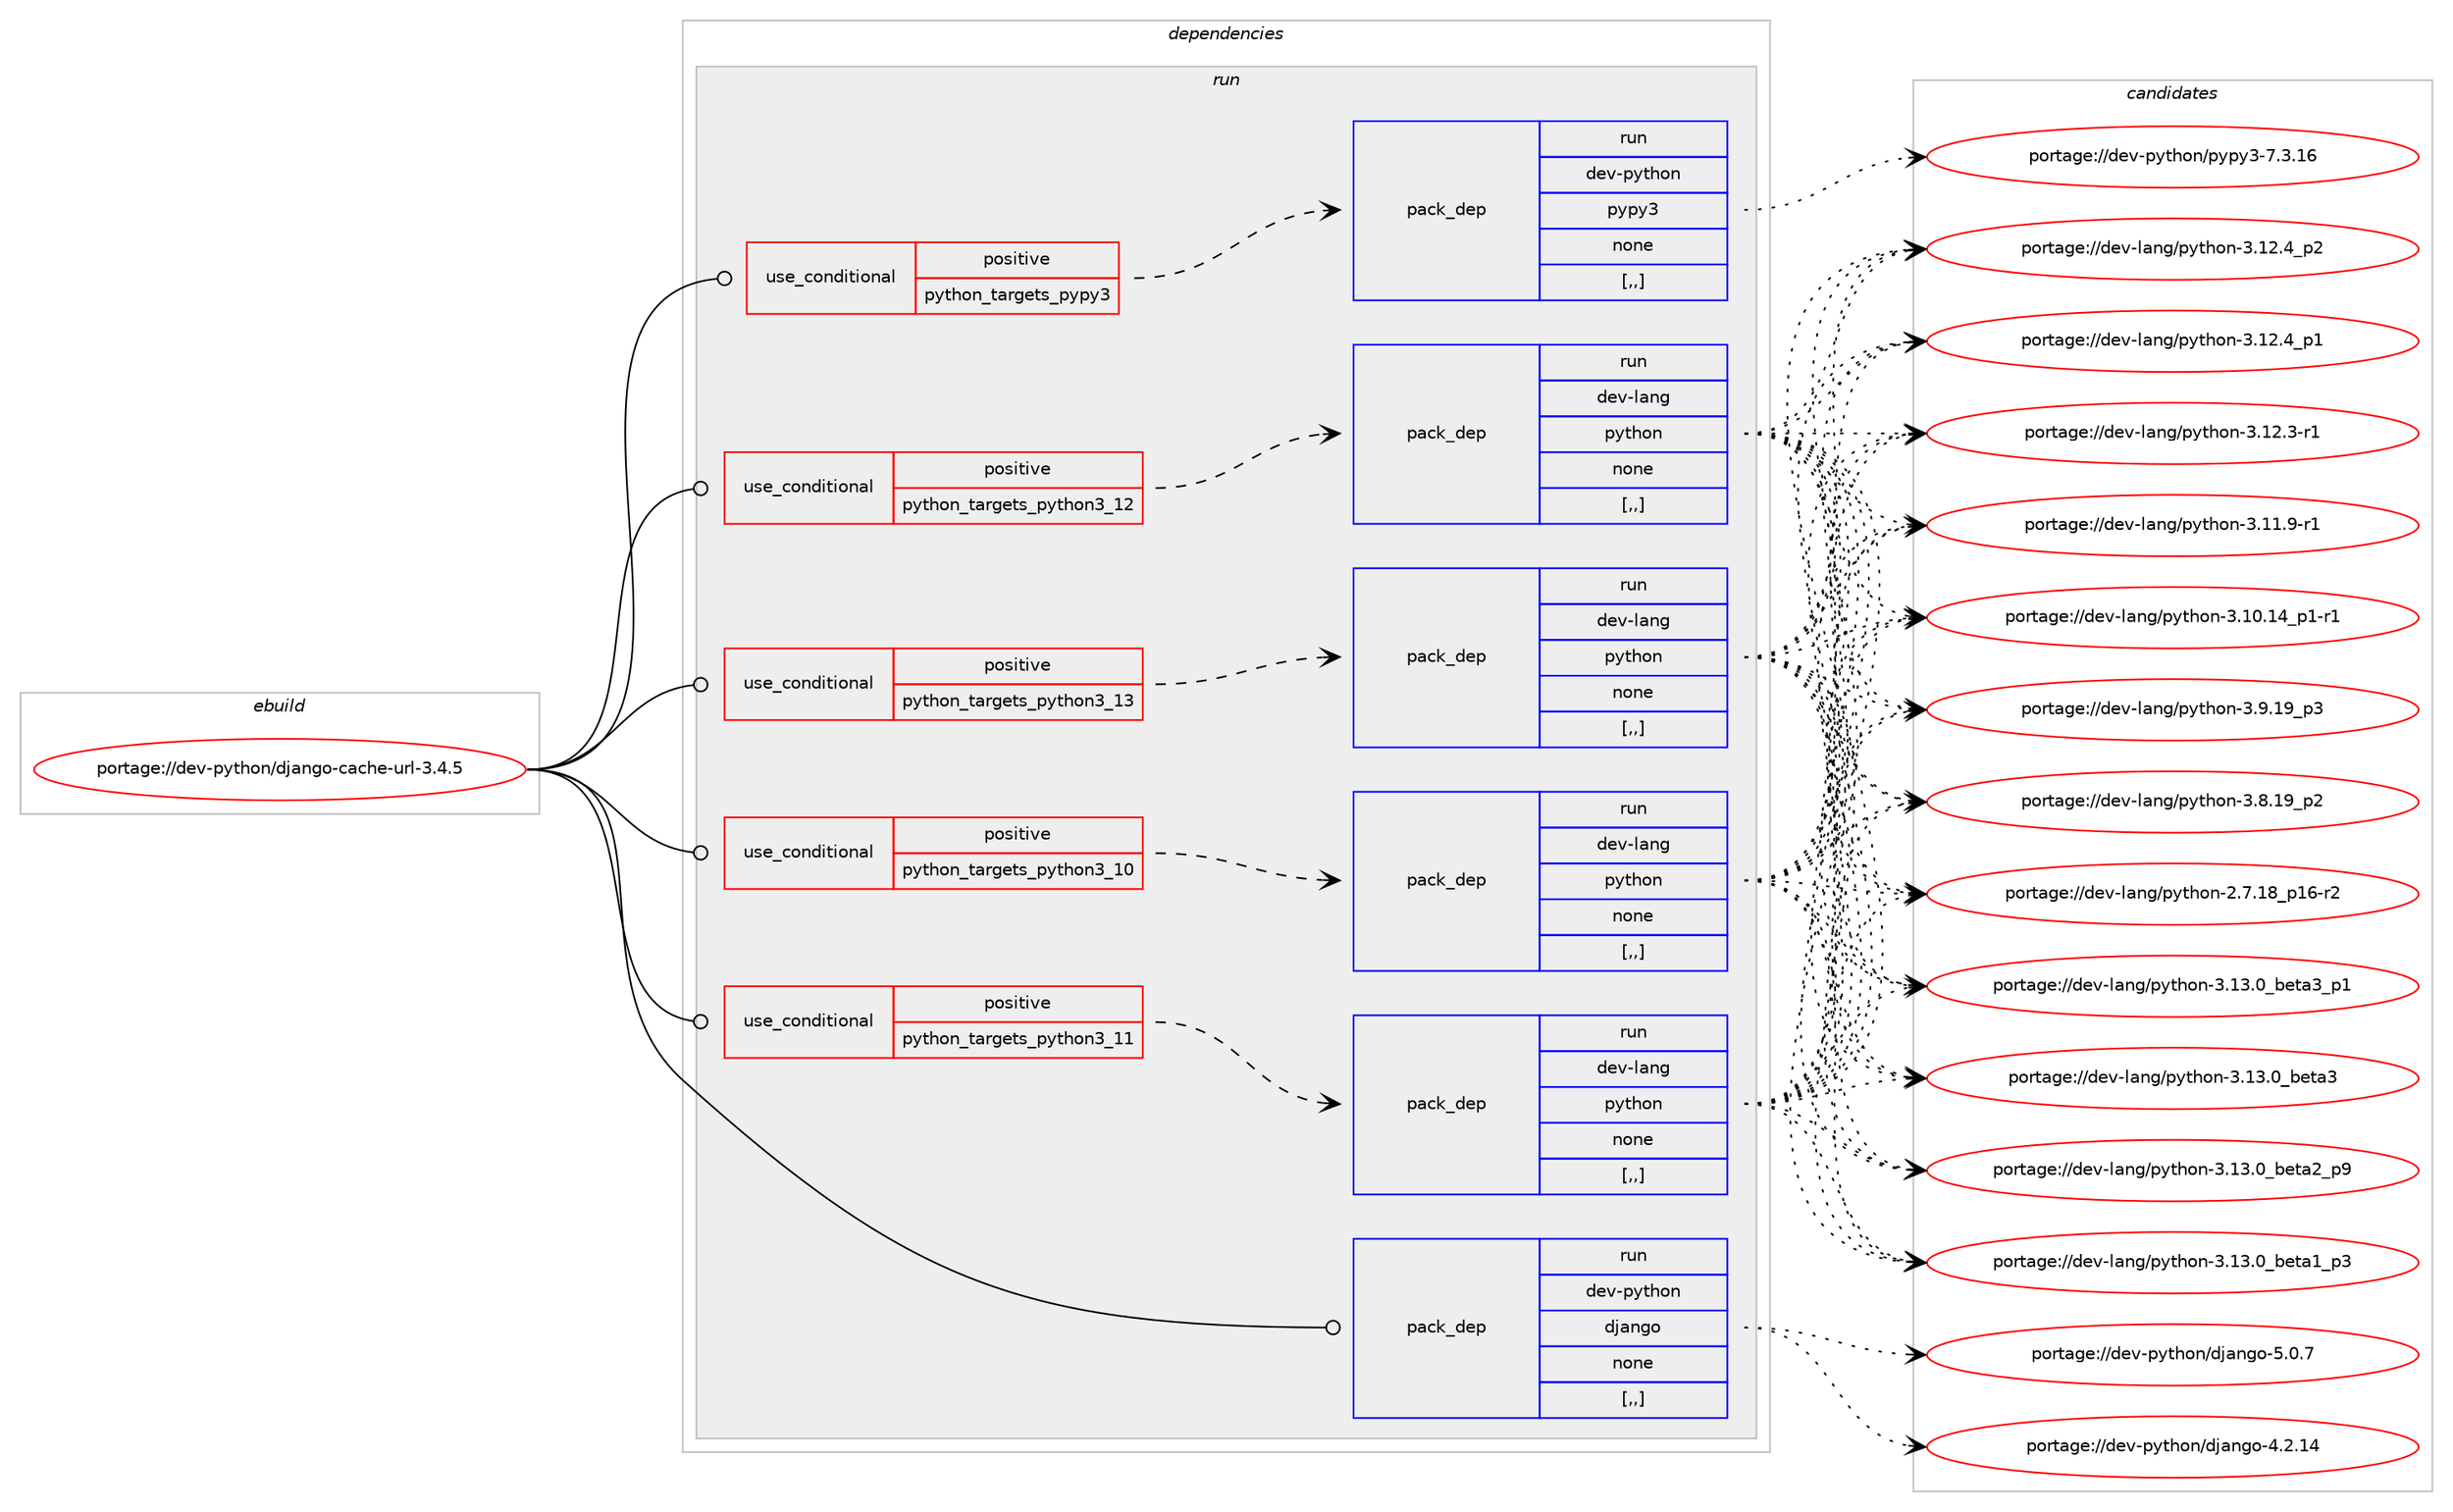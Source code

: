 digraph prolog {

# *************
# Graph options
# *************

newrank=true;
concentrate=true;
compound=true;
graph [rankdir=LR,fontname=Helvetica,fontsize=10,ranksep=1.5];#, ranksep=2.5, nodesep=0.2];
edge  [arrowhead=vee];
node  [fontname=Helvetica,fontsize=10];

# **********
# The ebuild
# **********

subgraph cluster_leftcol {
color=gray;
rank=same;
label=<<i>ebuild</i>>;
id [label="portage://dev-python/django-cache-url-3.4.5", color=red, width=4, href="../dev-python/django-cache-url-3.4.5.svg"];
}

# ****************
# The dependencies
# ****************

subgraph cluster_midcol {
color=gray;
label=<<i>dependencies</i>>;
subgraph cluster_compile {
fillcolor="#eeeeee";
style=filled;
label=<<i>compile</i>>;
}
subgraph cluster_compileandrun {
fillcolor="#eeeeee";
style=filled;
label=<<i>compile and run</i>>;
}
subgraph cluster_run {
fillcolor="#eeeeee";
style=filled;
label=<<i>run</i>>;
subgraph cond31946 {
dependency144038 [label=<<TABLE BORDER="0" CELLBORDER="1" CELLSPACING="0" CELLPADDING="4"><TR><TD ROWSPAN="3" CELLPADDING="10">use_conditional</TD></TR><TR><TD>positive</TD></TR><TR><TD>python_targets_pypy3</TD></TR></TABLE>>, shape=none, color=red];
subgraph pack110860 {
dependency144039 [label=<<TABLE BORDER="0" CELLBORDER="1" CELLSPACING="0" CELLPADDING="4" WIDTH="220"><TR><TD ROWSPAN="6" CELLPADDING="30">pack_dep</TD></TR><TR><TD WIDTH="110">run</TD></TR><TR><TD>dev-python</TD></TR><TR><TD>pypy3</TD></TR><TR><TD>none</TD></TR><TR><TD>[,,]</TD></TR></TABLE>>, shape=none, color=blue];
}
dependency144038:e -> dependency144039:w [weight=20,style="dashed",arrowhead="vee"];
}
id:e -> dependency144038:w [weight=20,style="solid",arrowhead="odot"];
subgraph cond31947 {
dependency144040 [label=<<TABLE BORDER="0" CELLBORDER="1" CELLSPACING="0" CELLPADDING="4"><TR><TD ROWSPAN="3" CELLPADDING="10">use_conditional</TD></TR><TR><TD>positive</TD></TR><TR><TD>python_targets_python3_10</TD></TR></TABLE>>, shape=none, color=red];
subgraph pack110861 {
dependency144041 [label=<<TABLE BORDER="0" CELLBORDER="1" CELLSPACING="0" CELLPADDING="4" WIDTH="220"><TR><TD ROWSPAN="6" CELLPADDING="30">pack_dep</TD></TR><TR><TD WIDTH="110">run</TD></TR><TR><TD>dev-lang</TD></TR><TR><TD>python</TD></TR><TR><TD>none</TD></TR><TR><TD>[,,]</TD></TR></TABLE>>, shape=none, color=blue];
}
dependency144040:e -> dependency144041:w [weight=20,style="dashed",arrowhead="vee"];
}
id:e -> dependency144040:w [weight=20,style="solid",arrowhead="odot"];
subgraph cond31948 {
dependency144042 [label=<<TABLE BORDER="0" CELLBORDER="1" CELLSPACING="0" CELLPADDING="4"><TR><TD ROWSPAN="3" CELLPADDING="10">use_conditional</TD></TR><TR><TD>positive</TD></TR><TR><TD>python_targets_python3_11</TD></TR></TABLE>>, shape=none, color=red];
subgraph pack110862 {
dependency144043 [label=<<TABLE BORDER="0" CELLBORDER="1" CELLSPACING="0" CELLPADDING="4" WIDTH="220"><TR><TD ROWSPAN="6" CELLPADDING="30">pack_dep</TD></TR><TR><TD WIDTH="110">run</TD></TR><TR><TD>dev-lang</TD></TR><TR><TD>python</TD></TR><TR><TD>none</TD></TR><TR><TD>[,,]</TD></TR></TABLE>>, shape=none, color=blue];
}
dependency144042:e -> dependency144043:w [weight=20,style="dashed",arrowhead="vee"];
}
id:e -> dependency144042:w [weight=20,style="solid",arrowhead="odot"];
subgraph cond31949 {
dependency144044 [label=<<TABLE BORDER="0" CELLBORDER="1" CELLSPACING="0" CELLPADDING="4"><TR><TD ROWSPAN="3" CELLPADDING="10">use_conditional</TD></TR><TR><TD>positive</TD></TR><TR><TD>python_targets_python3_12</TD></TR></TABLE>>, shape=none, color=red];
subgraph pack110863 {
dependency144045 [label=<<TABLE BORDER="0" CELLBORDER="1" CELLSPACING="0" CELLPADDING="4" WIDTH="220"><TR><TD ROWSPAN="6" CELLPADDING="30">pack_dep</TD></TR><TR><TD WIDTH="110">run</TD></TR><TR><TD>dev-lang</TD></TR><TR><TD>python</TD></TR><TR><TD>none</TD></TR><TR><TD>[,,]</TD></TR></TABLE>>, shape=none, color=blue];
}
dependency144044:e -> dependency144045:w [weight=20,style="dashed",arrowhead="vee"];
}
id:e -> dependency144044:w [weight=20,style="solid",arrowhead="odot"];
subgraph cond31950 {
dependency144046 [label=<<TABLE BORDER="0" CELLBORDER="1" CELLSPACING="0" CELLPADDING="4"><TR><TD ROWSPAN="3" CELLPADDING="10">use_conditional</TD></TR><TR><TD>positive</TD></TR><TR><TD>python_targets_python3_13</TD></TR></TABLE>>, shape=none, color=red];
subgraph pack110864 {
dependency144047 [label=<<TABLE BORDER="0" CELLBORDER="1" CELLSPACING="0" CELLPADDING="4" WIDTH="220"><TR><TD ROWSPAN="6" CELLPADDING="30">pack_dep</TD></TR><TR><TD WIDTH="110">run</TD></TR><TR><TD>dev-lang</TD></TR><TR><TD>python</TD></TR><TR><TD>none</TD></TR><TR><TD>[,,]</TD></TR></TABLE>>, shape=none, color=blue];
}
dependency144046:e -> dependency144047:w [weight=20,style="dashed",arrowhead="vee"];
}
id:e -> dependency144046:w [weight=20,style="solid",arrowhead="odot"];
subgraph pack110865 {
dependency144048 [label=<<TABLE BORDER="0" CELLBORDER="1" CELLSPACING="0" CELLPADDING="4" WIDTH="220"><TR><TD ROWSPAN="6" CELLPADDING="30">pack_dep</TD></TR><TR><TD WIDTH="110">run</TD></TR><TR><TD>dev-python</TD></TR><TR><TD>django</TD></TR><TR><TD>none</TD></TR><TR><TD>[,,]</TD></TR></TABLE>>, shape=none, color=blue];
}
id:e -> dependency144048:w [weight=20,style="solid",arrowhead="odot"];
}
}

# **************
# The candidates
# **************

subgraph cluster_choices {
rank=same;
color=gray;
label=<<i>candidates</i>>;

subgraph choice110860 {
color=black;
nodesep=1;
choice10010111845112121116104111110471121211121215145554651464954 [label="portage://dev-python/pypy3-7.3.16", color=red, width=4,href="../dev-python/pypy3-7.3.16.svg"];
dependency144039:e -> choice10010111845112121116104111110471121211121215145554651464954:w [style=dotted,weight="100"];
}
subgraph choice110861 {
color=black;
nodesep=1;
choice10010111845108971101034711212111610411111045514649514648959810111697519511249 [label="portage://dev-lang/python-3.13.0_beta3_p1", color=red, width=4,href="../dev-lang/python-3.13.0_beta3_p1.svg"];
choice1001011184510897110103471121211161041111104551464951464895981011169751 [label="portage://dev-lang/python-3.13.0_beta3", color=red, width=4,href="../dev-lang/python-3.13.0_beta3.svg"];
choice10010111845108971101034711212111610411111045514649514648959810111697509511257 [label="portage://dev-lang/python-3.13.0_beta2_p9", color=red, width=4,href="../dev-lang/python-3.13.0_beta2_p9.svg"];
choice10010111845108971101034711212111610411111045514649514648959810111697499511251 [label="portage://dev-lang/python-3.13.0_beta1_p3", color=red, width=4,href="../dev-lang/python-3.13.0_beta1_p3.svg"];
choice100101118451089711010347112121116104111110455146495046529511250 [label="portage://dev-lang/python-3.12.4_p2", color=red, width=4,href="../dev-lang/python-3.12.4_p2.svg"];
choice100101118451089711010347112121116104111110455146495046529511249 [label="portage://dev-lang/python-3.12.4_p1", color=red, width=4,href="../dev-lang/python-3.12.4_p1.svg"];
choice100101118451089711010347112121116104111110455146495046514511449 [label="portage://dev-lang/python-3.12.3-r1", color=red, width=4,href="../dev-lang/python-3.12.3-r1.svg"];
choice100101118451089711010347112121116104111110455146494946574511449 [label="portage://dev-lang/python-3.11.9-r1", color=red, width=4,href="../dev-lang/python-3.11.9-r1.svg"];
choice100101118451089711010347112121116104111110455146494846495295112494511449 [label="portage://dev-lang/python-3.10.14_p1-r1", color=red, width=4,href="../dev-lang/python-3.10.14_p1-r1.svg"];
choice100101118451089711010347112121116104111110455146574649579511251 [label="portage://dev-lang/python-3.9.19_p3", color=red, width=4,href="../dev-lang/python-3.9.19_p3.svg"];
choice100101118451089711010347112121116104111110455146564649579511250 [label="portage://dev-lang/python-3.8.19_p2", color=red, width=4,href="../dev-lang/python-3.8.19_p2.svg"];
choice100101118451089711010347112121116104111110455046554649569511249544511450 [label="portage://dev-lang/python-2.7.18_p16-r2", color=red, width=4,href="../dev-lang/python-2.7.18_p16-r2.svg"];
dependency144041:e -> choice10010111845108971101034711212111610411111045514649514648959810111697519511249:w [style=dotted,weight="100"];
dependency144041:e -> choice1001011184510897110103471121211161041111104551464951464895981011169751:w [style=dotted,weight="100"];
dependency144041:e -> choice10010111845108971101034711212111610411111045514649514648959810111697509511257:w [style=dotted,weight="100"];
dependency144041:e -> choice10010111845108971101034711212111610411111045514649514648959810111697499511251:w [style=dotted,weight="100"];
dependency144041:e -> choice100101118451089711010347112121116104111110455146495046529511250:w [style=dotted,weight="100"];
dependency144041:e -> choice100101118451089711010347112121116104111110455146495046529511249:w [style=dotted,weight="100"];
dependency144041:e -> choice100101118451089711010347112121116104111110455146495046514511449:w [style=dotted,weight="100"];
dependency144041:e -> choice100101118451089711010347112121116104111110455146494946574511449:w [style=dotted,weight="100"];
dependency144041:e -> choice100101118451089711010347112121116104111110455146494846495295112494511449:w [style=dotted,weight="100"];
dependency144041:e -> choice100101118451089711010347112121116104111110455146574649579511251:w [style=dotted,weight="100"];
dependency144041:e -> choice100101118451089711010347112121116104111110455146564649579511250:w [style=dotted,weight="100"];
dependency144041:e -> choice100101118451089711010347112121116104111110455046554649569511249544511450:w [style=dotted,weight="100"];
}
subgraph choice110862 {
color=black;
nodesep=1;
choice10010111845108971101034711212111610411111045514649514648959810111697519511249 [label="portage://dev-lang/python-3.13.0_beta3_p1", color=red, width=4,href="../dev-lang/python-3.13.0_beta3_p1.svg"];
choice1001011184510897110103471121211161041111104551464951464895981011169751 [label="portage://dev-lang/python-3.13.0_beta3", color=red, width=4,href="../dev-lang/python-3.13.0_beta3.svg"];
choice10010111845108971101034711212111610411111045514649514648959810111697509511257 [label="portage://dev-lang/python-3.13.0_beta2_p9", color=red, width=4,href="../dev-lang/python-3.13.0_beta2_p9.svg"];
choice10010111845108971101034711212111610411111045514649514648959810111697499511251 [label="portage://dev-lang/python-3.13.0_beta1_p3", color=red, width=4,href="../dev-lang/python-3.13.0_beta1_p3.svg"];
choice100101118451089711010347112121116104111110455146495046529511250 [label="portage://dev-lang/python-3.12.4_p2", color=red, width=4,href="../dev-lang/python-3.12.4_p2.svg"];
choice100101118451089711010347112121116104111110455146495046529511249 [label="portage://dev-lang/python-3.12.4_p1", color=red, width=4,href="../dev-lang/python-3.12.4_p1.svg"];
choice100101118451089711010347112121116104111110455146495046514511449 [label="portage://dev-lang/python-3.12.3-r1", color=red, width=4,href="../dev-lang/python-3.12.3-r1.svg"];
choice100101118451089711010347112121116104111110455146494946574511449 [label="portage://dev-lang/python-3.11.9-r1", color=red, width=4,href="../dev-lang/python-3.11.9-r1.svg"];
choice100101118451089711010347112121116104111110455146494846495295112494511449 [label="portage://dev-lang/python-3.10.14_p1-r1", color=red, width=4,href="../dev-lang/python-3.10.14_p1-r1.svg"];
choice100101118451089711010347112121116104111110455146574649579511251 [label="portage://dev-lang/python-3.9.19_p3", color=red, width=4,href="../dev-lang/python-3.9.19_p3.svg"];
choice100101118451089711010347112121116104111110455146564649579511250 [label="portage://dev-lang/python-3.8.19_p2", color=red, width=4,href="../dev-lang/python-3.8.19_p2.svg"];
choice100101118451089711010347112121116104111110455046554649569511249544511450 [label="portage://dev-lang/python-2.7.18_p16-r2", color=red, width=4,href="../dev-lang/python-2.7.18_p16-r2.svg"];
dependency144043:e -> choice10010111845108971101034711212111610411111045514649514648959810111697519511249:w [style=dotted,weight="100"];
dependency144043:e -> choice1001011184510897110103471121211161041111104551464951464895981011169751:w [style=dotted,weight="100"];
dependency144043:e -> choice10010111845108971101034711212111610411111045514649514648959810111697509511257:w [style=dotted,weight="100"];
dependency144043:e -> choice10010111845108971101034711212111610411111045514649514648959810111697499511251:w [style=dotted,weight="100"];
dependency144043:e -> choice100101118451089711010347112121116104111110455146495046529511250:w [style=dotted,weight="100"];
dependency144043:e -> choice100101118451089711010347112121116104111110455146495046529511249:w [style=dotted,weight="100"];
dependency144043:e -> choice100101118451089711010347112121116104111110455146495046514511449:w [style=dotted,weight="100"];
dependency144043:e -> choice100101118451089711010347112121116104111110455146494946574511449:w [style=dotted,weight="100"];
dependency144043:e -> choice100101118451089711010347112121116104111110455146494846495295112494511449:w [style=dotted,weight="100"];
dependency144043:e -> choice100101118451089711010347112121116104111110455146574649579511251:w [style=dotted,weight="100"];
dependency144043:e -> choice100101118451089711010347112121116104111110455146564649579511250:w [style=dotted,weight="100"];
dependency144043:e -> choice100101118451089711010347112121116104111110455046554649569511249544511450:w [style=dotted,weight="100"];
}
subgraph choice110863 {
color=black;
nodesep=1;
choice10010111845108971101034711212111610411111045514649514648959810111697519511249 [label="portage://dev-lang/python-3.13.0_beta3_p1", color=red, width=4,href="../dev-lang/python-3.13.0_beta3_p1.svg"];
choice1001011184510897110103471121211161041111104551464951464895981011169751 [label="portage://dev-lang/python-3.13.0_beta3", color=red, width=4,href="../dev-lang/python-3.13.0_beta3.svg"];
choice10010111845108971101034711212111610411111045514649514648959810111697509511257 [label="portage://dev-lang/python-3.13.0_beta2_p9", color=red, width=4,href="../dev-lang/python-3.13.0_beta2_p9.svg"];
choice10010111845108971101034711212111610411111045514649514648959810111697499511251 [label="portage://dev-lang/python-3.13.0_beta1_p3", color=red, width=4,href="../dev-lang/python-3.13.0_beta1_p3.svg"];
choice100101118451089711010347112121116104111110455146495046529511250 [label="portage://dev-lang/python-3.12.4_p2", color=red, width=4,href="../dev-lang/python-3.12.4_p2.svg"];
choice100101118451089711010347112121116104111110455146495046529511249 [label="portage://dev-lang/python-3.12.4_p1", color=red, width=4,href="../dev-lang/python-3.12.4_p1.svg"];
choice100101118451089711010347112121116104111110455146495046514511449 [label="portage://dev-lang/python-3.12.3-r1", color=red, width=4,href="../dev-lang/python-3.12.3-r1.svg"];
choice100101118451089711010347112121116104111110455146494946574511449 [label="portage://dev-lang/python-3.11.9-r1", color=red, width=4,href="../dev-lang/python-3.11.9-r1.svg"];
choice100101118451089711010347112121116104111110455146494846495295112494511449 [label="portage://dev-lang/python-3.10.14_p1-r1", color=red, width=4,href="../dev-lang/python-3.10.14_p1-r1.svg"];
choice100101118451089711010347112121116104111110455146574649579511251 [label="portage://dev-lang/python-3.9.19_p3", color=red, width=4,href="../dev-lang/python-3.9.19_p3.svg"];
choice100101118451089711010347112121116104111110455146564649579511250 [label="portage://dev-lang/python-3.8.19_p2", color=red, width=4,href="../dev-lang/python-3.8.19_p2.svg"];
choice100101118451089711010347112121116104111110455046554649569511249544511450 [label="portage://dev-lang/python-2.7.18_p16-r2", color=red, width=4,href="../dev-lang/python-2.7.18_p16-r2.svg"];
dependency144045:e -> choice10010111845108971101034711212111610411111045514649514648959810111697519511249:w [style=dotted,weight="100"];
dependency144045:e -> choice1001011184510897110103471121211161041111104551464951464895981011169751:w [style=dotted,weight="100"];
dependency144045:e -> choice10010111845108971101034711212111610411111045514649514648959810111697509511257:w [style=dotted,weight="100"];
dependency144045:e -> choice10010111845108971101034711212111610411111045514649514648959810111697499511251:w [style=dotted,weight="100"];
dependency144045:e -> choice100101118451089711010347112121116104111110455146495046529511250:w [style=dotted,weight="100"];
dependency144045:e -> choice100101118451089711010347112121116104111110455146495046529511249:w [style=dotted,weight="100"];
dependency144045:e -> choice100101118451089711010347112121116104111110455146495046514511449:w [style=dotted,weight="100"];
dependency144045:e -> choice100101118451089711010347112121116104111110455146494946574511449:w [style=dotted,weight="100"];
dependency144045:e -> choice100101118451089711010347112121116104111110455146494846495295112494511449:w [style=dotted,weight="100"];
dependency144045:e -> choice100101118451089711010347112121116104111110455146574649579511251:w [style=dotted,weight="100"];
dependency144045:e -> choice100101118451089711010347112121116104111110455146564649579511250:w [style=dotted,weight="100"];
dependency144045:e -> choice100101118451089711010347112121116104111110455046554649569511249544511450:w [style=dotted,weight="100"];
}
subgraph choice110864 {
color=black;
nodesep=1;
choice10010111845108971101034711212111610411111045514649514648959810111697519511249 [label="portage://dev-lang/python-3.13.0_beta3_p1", color=red, width=4,href="../dev-lang/python-3.13.0_beta3_p1.svg"];
choice1001011184510897110103471121211161041111104551464951464895981011169751 [label="portage://dev-lang/python-3.13.0_beta3", color=red, width=4,href="../dev-lang/python-3.13.0_beta3.svg"];
choice10010111845108971101034711212111610411111045514649514648959810111697509511257 [label="portage://dev-lang/python-3.13.0_beta2_p9", color=red, width=4,href="../dev-lang/python-3.13.0_beta2_p9.svg"];
choice10010111845108971101034711212111610411111045514649514648959810111697499511251 [label="portage://dev-lang/python-3.13.0_beta1_p3", color=red, width=4,href="../dev-lang/python-3.13.0_beta1_p3.svg"];
choice100101118451089711010347112121116104111110455146495046529511250 [label="portage://dev-lang/python-3.12.4_p2", color=red, width=4,href="../dev-lang/python-3.12.4_p2.svg"];
choice100101118451089711010347112121116104111110455146495046529511249 [label="portage://dev-lang/python-3.12.4_p1", color=red, width=4,href="../dev-lang/python-3.12.4_p1.svg"];
choice100101118451089711010347112121116104111110455146495046514511449 [label="portage://dev-lang/python-3.12.3-r1", color=red, width=4,href="../dev-lang/python-3.12.3-r1.svg"];
choice100101118451089711010347112121116104111110455146494946574511449 [label="portage://dev-lang/python-3.11.9-r1", color=red, width=4,href="../dev-lang/python-3.11.9-r1.svg"];
choice100101118451089711010347112121116104111110455146494846495295112494511449 [label="portage://dev-lang/python-3.10.14_p1-r1", color=red, width=4,href="../dev-lang/python-3.10.14_p1-r1.svg"];
choice100101118451089711010347112121116104111110455146574649579511251 [label="portage://dev-lang/python-3.9.19_p3", color=red, width=4,href="../dev-lang/python-3.9.19_p3.svg"];
choice100101118451089711010347112121116104111110455146564649579511250 [label="portage://dev-lang/python-3.8.19_p2", color=red, width=4,href="../dev-lang/python-3.8.19_p2.svg"];
choice100101118451089711010347112121116104111110455046554649569511249544511450 [label="portage://dev-lang/python-2.7.18_p16-r2", color=red, width=4,href="../dev-lang/python-2.7.18_p16-r2.svg"];
dependency144047:e -> choice10010111845108971101034711212111610411111045514649514648959810111697519511249:w [style=dotted,weight="100"];
dependency144047:e -> choice1001011184510897110103471121211161041111104551464951464895981011169751:w [style=dotted,weight="100"];
dependency144047:e -> choice10010111845108971101034711212111610411111045514649514648959810111697509511257:w [style=dotted,weight="100"];
dependency144047:e -> choice10010111845108971101034711212111610411111045514649514648959810111697499511251:w [style=dotted,weight="100"];
dependency144047:e -> choice100101118451089711010347112121116104111110455146495046529511250:w [style=dotted,weight="100"];
dependency144047:e -> choice100101118451089711010347112121116104111110455146495046529511249:w [style=dotted,weight="100"];
dependency144047:e -> choice100101118451089711010347112121116104111110455146495046514511449:w [style=dotted,weight="100"];
dependency144047:e -> choice100101118451089711010347112121116104111110455146494946574511449:w [style=dotted,weight="100"];
dependency144047:e -> choice100101118451089711010347112121116104111110455146494846495295112494511449:w [style=dotted,weight="100"];
dependency144047:e -> choice100101118451089711010347112121116104111110455146574649579511251:w [style=dotted,weight="100"];
dependency144047:e -> choice100101118451089711010347112121116104111110455146564649579511250:w [style=dotted,weight="100"];
dependency144047:e -> choice100101118451089711010347112121116104111110455046554649569511249544511450:w [style=dotted,weight="100"];
}
subgraph choice110865 {
color=black;
nodesep=1;
choice100101118451121211161041111104710010697110103111455346484655 [label="portage://dev-python/django-5.0.7", color=red, width=4,href="../dev-python/django-5.0.7.svg"];
choice10010111845112121116104111110471001069711010311145524650464952 [label="portage://dev-python/django-4.2.14", color=red, width=4,href="../dev-python/django-4.2.14.svg"];
dependency144048:e -> choice100101118451121211161041111104710010697110103111455346484655:w [style=dotted,weight="100"];
dependency144048:e -> choice10010111845112121116104111110471001069711010311145524650464952:w [style=dotted,weight="100"];
}
}

}

